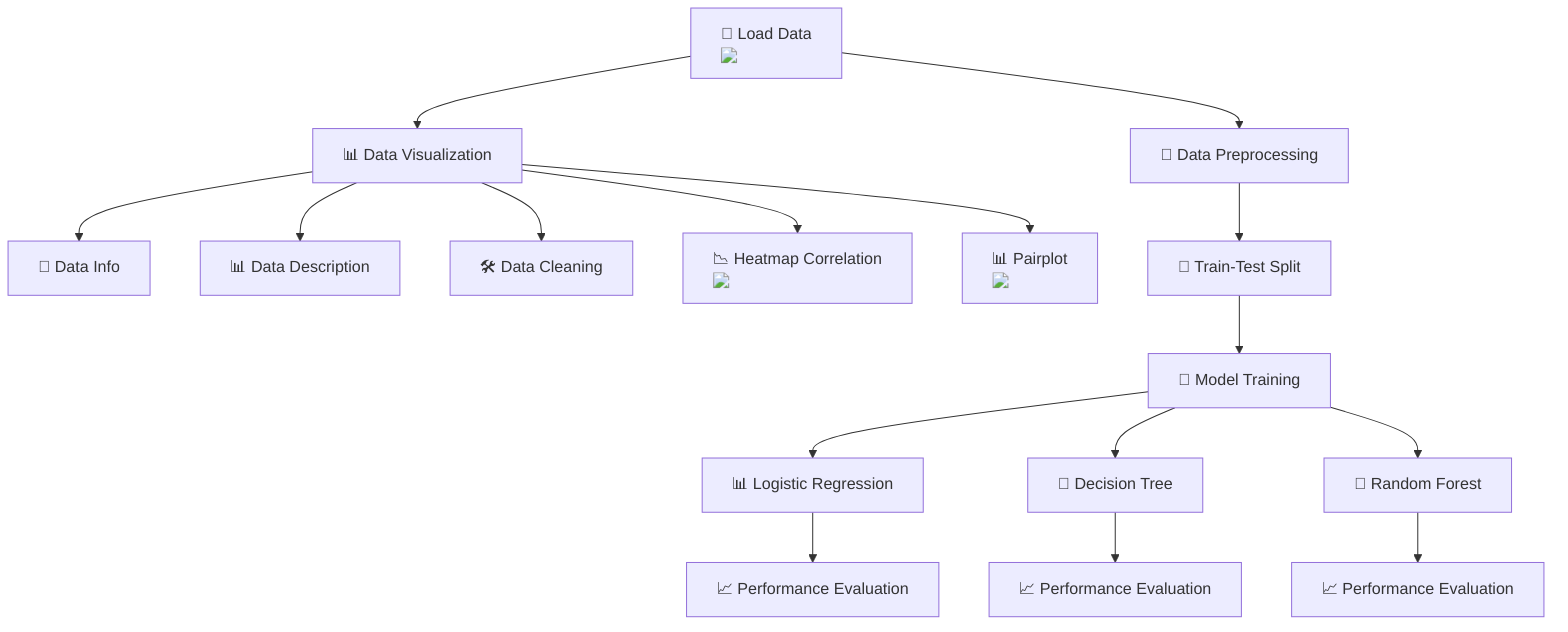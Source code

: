 flowchart TD
    A["📂 Load Data <img src='file.svg' />"] --> B["📊 Data Visualization"]
    B --> C["🤍 Data Info"]
    B --> D["📊 Data Description"]
    B --> E["🛠️ Data Cleaning"]
    B --> F["📉 Heatmap Correlation <img src='dummy_plots/heatmap_template.svg' />"]
    B --> G["📊 Pairplot <img src='dummy_plots/scatter_plot_template.svg' />"]
    A --> H["🧪 Data Preprocessing"]
    H --> I["🥁 Train-Test Split"]
    I --> J["🧠 Model Training"]
    J --> K["📊 Logistic Regression"]
    K --> L["📈 Performance Evaluation"]
    J --> M["🌳 Decision Tree"]
    M --> N["📈 Performance Evaluation"]
    J --> O["🌲 Random Forest"]
    O --> P["📈 Performance Evaluation"]
